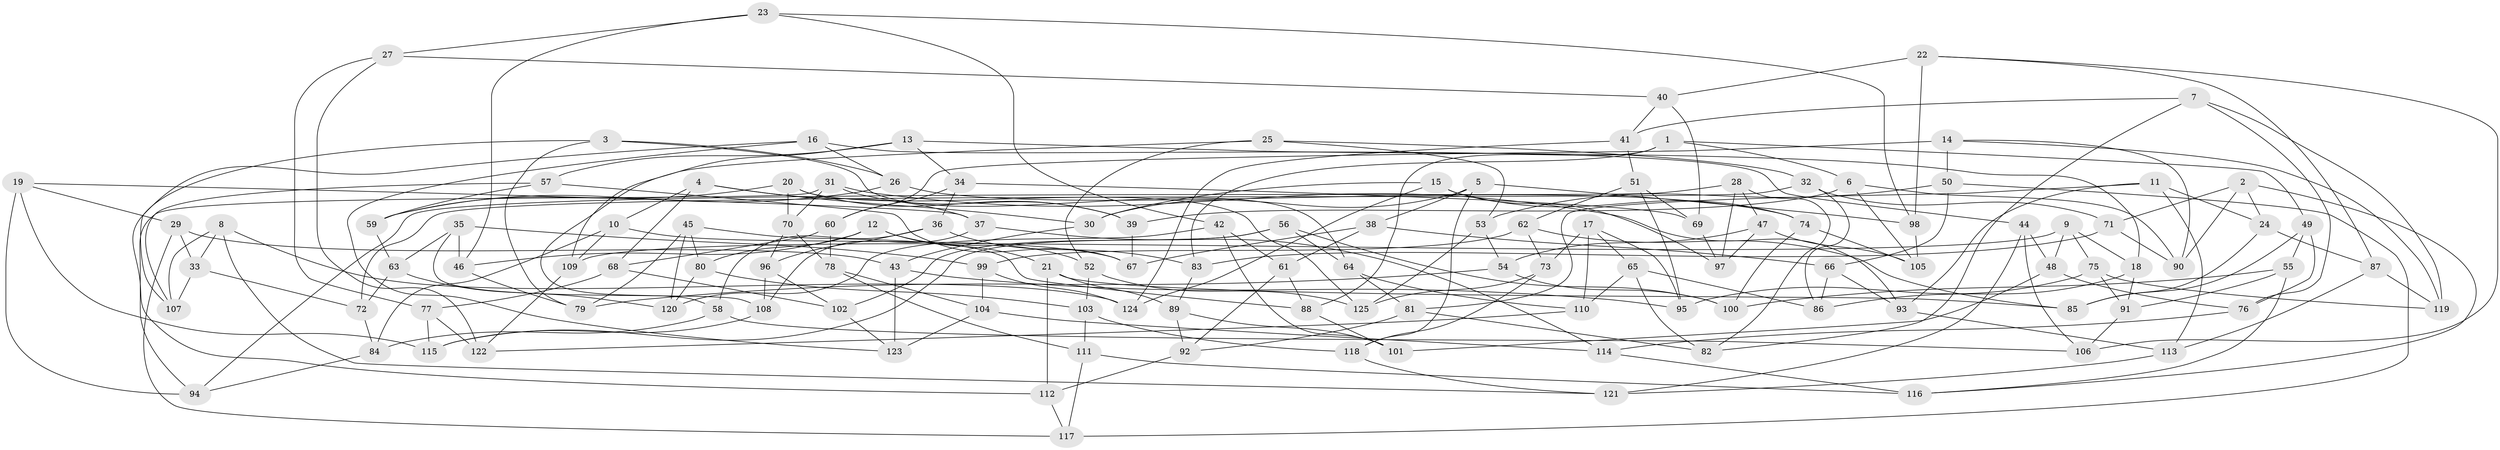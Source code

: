 // Generated by graph-tools (version 1.1) at 2025/59/03/09/25 04:59:22]
// undirected, 125 vertices, 250 edges
graph export_dot {
graph [start="1"]
  node [color=gray90,style=filled];
  1;
  2;
  3;
  4;
  5;
  6;
  7;
  8;
  9;
  10;
  11;
  12;
  13;
  14;
  15;
  16;
  17;
  18;
  19;
  20;
  21;
  22;
  23;
  24;
  25;
  26;
  27;
  28;
  29;
  30;
  31;
  32;
  33;
  34;
  35;
  36;
  37;
  38;
  39;
  40;
  41;
  42;
  43;
  44;
  45;
  46;
  47;
  48;
  49;
  50;
  51;
  52;
  53;
  54;
  55;
  56;
  57;
  58;
  59;
  60;
  61;
  62;
  63;
  64;
  65;
  66;
  67;
  68;
  69;
  70;
  71;
  72;
  73;
  74;
  75;
  76;
  77;
  78;
  79;
  80;
  81;
  82;
  83;
  84;
  85;
  86;
  87;
  88;
  89;
  90;
  91;
  92;
  93;
  94;
  95;
  96;
  97;
  98;
  99;
  100;
  101;
  102;
  103;
  104;
  105;
  106;
  107;
  108;
  109;
  110;
  111;
  112;
  113;
  114;
  115;
  116;
  117;
  118;
  119;
  120;
  121;
  122;
  123;
  124;
  125;
  1 -- 88;
  1 -- 83;
  1 -- 6;
  1 -- 49;
  2 -- 90;
  2 -- 24;
  2 -- 71;
  2 -- 116;
  3 -- 79;
  3 -- 64;
  3 -- 26;
  3 -- 107;
  4 -- 68;
  4 -- 30;
  4 -- 10;
  4 -- 37;
  5 -- 118;
  5 -- 38;
  5 -- 30;
  5 -- 98;
  6 -- 105;
  6 -- 90;
  6 -- 39;
  7 -- 119;
  7 -- 41;
  7 -- 76;
  7 -- 82;
  8 -- 33;
  8 -- 124;
  8 -- 121;
  8 -- 107;
  9 -- 48;
  9 -- 75;
  9 -- 18;
  9 -- 109;
  10 -- 84;
  10 -- 109;
  10 -- 67;
  11 -- 24;
  11 -- 113;
  11 -- 81;
  11 -- 93;
  12 -- 21;
  12 -- 46;
  12 -- 52;
  12 -- 80;
  13 -- 18;
  13 -- 34;
  13 -- 57;
  13 -- 109;
  14 -- 60;
  14 -- 50;
  14 -- 119;
  14 -- 90;
  15 -- 97;
  15 -- 124;
  15 -- 30;
  15 -- 74;
  16 -- 112;
  16 -- 44;
  16 -- 123;
  16 -- 26;
  17 -- 95;
  17 -- 65;
  17 -- 73;
  17 -- 110;
  18 -- 91;
  18 -- 86;
  19 -- 115;
  19 -- 94;
  19 -- 37;
  19 -- 29;
  20 -- 125;
  20 -- 39;
  20 -- 59;
  20 -- 70;
  21 -- 85;
  21 -- 112;
  21 -- 89;
  22 -- 106;
  22 -- 98;
  22 -- 40;
  22 -- 87;
  23 -- 46;
  23 -- 98;
  23 -- 42;
  23 -- 27;
  24 -- 87;
  24 -- 85;
  25 -- 53;
  25 -- 32;
  25 -- 58;
  25 -- 52;
  26 -- 59;
  26 -- 74;
  27 -- 77;
  27 -- 122;
  27 -- 40;
  28 -- 82;
  28 -- 97;
  28 -- 94;
  28 -- 47;
  29 -- 43;
  29 -- 117;
  29 -- 33;
  30 -- 43;
  31 -- 70;
  31 -- 94;
  31 -- 93;
  31 -- 39;
  32 -- 71;
  32 -- 72;
  32 -- 86;
  33 -- 72;
  33 -- 107;
  34 -- 60;
  34 -- 69;
  34 -- 36;
  35 -- 108;
  35 -- 46;
  35 -- 63;
  35 -- 99;
  36 -- 83;
  36 -- 96;
  36 -- 58;
  37 -- 108;
  37 -- 114;
  38 -- 61;
  38 -- 67;
  38 -- 66;
  39 -- 67;
  40 -- 69;
  40 -- 41;
  41 -- 124;
  41 -- 51;
  42 -- 61;
  42 -- 101;
  42 -- 120;
  43 -- 123;
  43 -- 95;
  44 -- 121;
  44 -- 106;
  44 -- 48;
  45 -- 88;
  45 -- 79;
  45 -- 120;
  45 -- 80;
  46 -- 79;
  47 -- 97;
  47 -- 54;
  47 -- 105;
  48 -- 76;
  48 -- 101;
  49 -- 85;
  49 -- 55;
  49 -- 76;
  50 -- 53;
  50 -- 117;
  50 -- 66;
  51 -- 62;
  51 -- 95;
  51 -- 69;
  52 -- 125;
  52 -- 103;
  53 -- 125;
  53 -- 54;
  54 -- 100;
  54 -- 79;
  55 -- 91;
  55 -- 100;
  55 -- 116;
  56 -- 102;
  56 -- 115;
  56 -- 64;
  56 -- 100;
  57 -- 59;
  57 -- 107;
  57 -- 67;
  58 -- 84;
  58 -- 106;
  59 -- 63;
  60 -- 68;
  60 -- 78;
  61 -- 92;
  61 -- 88;
  62 -- 85;
  62 -- 73;
  62 -- 99;
  63 -- 120;
  63 -- 72;
  64 -- 110;
  64 -- 81;
  65 -- 110;
  65 -- 82;
  65 -- 86;
  66 -- 93;
  66 -- 86;
  68 -- 102;
  68 -- 77;
  69 -- 97;
  70 -- 78;
  70 -- 96;
  71 -- 90;
  71 -- 83;
  72 -- 84;
  73 -- 125;
  73 -- 118;
  74 -- 100;
  74 -- 105;
  75 -- 91;
  75 -- 119;
  75 -- 95;
  76 -- 114;
  77 -- 122;
  77 -- 115;
  78 -- 104;
  78 -- 111;
  80 -- 103;
  80 -- 120;
  81 -- 82;
  81 -- 92;
  83 -- 89;
  84 -- 94;
  87 -- 113;
  87 -- 119;
  88 -- 101;
  89 -- 101;
  89 -- 92;
  91 -- 106;
  92 -- 112;
  93 -- 113;
  96 -- 108;
  96 -- 102;
  98 -- 105;
  99 -- 104;
  99 -- 124;
  102 -- 123;
  103 -- 118;
  103 -- 111;
  104 -- 114;
  104 -- 123;
  108 -- 115;
  109 -- 122;
  110 -- 122;
  111 -- 117;
  111 -- 116;
  112 -- 117;
  113 -- 121;
  114 -- 116;
  118 -- 121;
}
